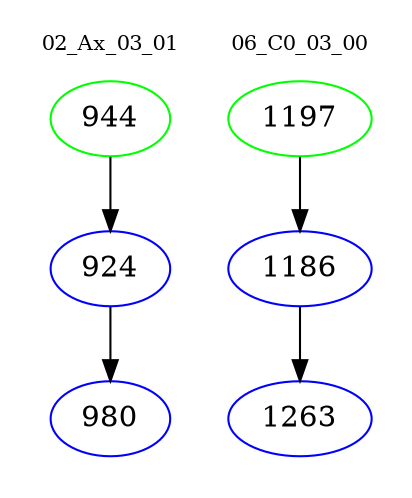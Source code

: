 digraph{
subgraph cluster_0 {
color = white
label = "02_Ax_03_01";
fontsize=10;
T0_944 [label="944", color="green"]
T0_944 -> T0_924 [color="black"]
T0_924 [label="924", color="blue"]
T0_924 -> T0_980 [color="black"]
T0_980 [label="980", color="blue"]
}
subgraph cluster_1 {
color = white
label = "06_C0_03_00";
fontsize=10;
T1_1197 [label="1197", color="green"]
T1_1197 -> T1_1186 [color="black"]
T1_1186 [label="1186", color="blue"]
T1_1186 -> T1_1263 [color="black"]
T1_1263 [label="1263", color="blue"]
}
}
